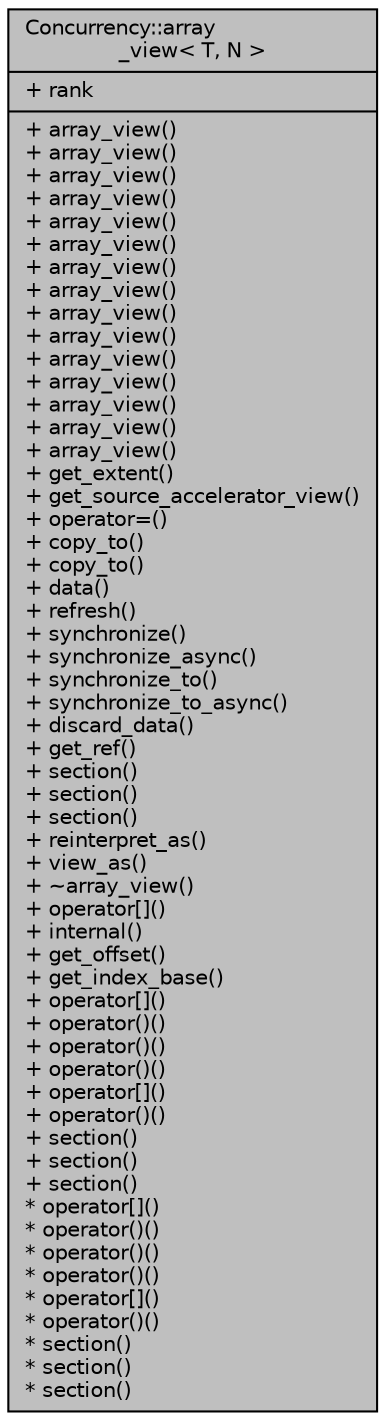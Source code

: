 digraph "Concurrency::array_view&lt; T, N &gt;"
{
  edge [fontname="Helvetica",fontsize="10",labelfontname="Helvetica",labelfontsize="10"];
  node [fontname="Helvetica",fontsize="10",shape=record];
  Node1 [label="{Concurrency::array\l_view\< T, N \>\n|+ rank\l|+ array_view()\l+ array_view()\l+ array_view()\l+ array_view()\l+ array_view()\l+ array_view()\l+ array_view()\l+ array_view()\l+ array_view()\l+ array_view()\l+ array_view()\l+ array_view()\l+ array_view()\l+ array_view()\l+ array_view()\l+ get_extent()\l+ get_source_accelerator_view()\l+ operator=()\l+ copy_to()\l+ copy_to()\l+ data()\l+ refresh()\l+ synchronize()\l+ synchronize_async()\l+ synchronize_to()\l+ synchronize_to_async()\l+ discard_data()\l+ get_ref()\l+ section()\l+ section()\l+ section()\l+ reinterpret_as()\l+ view_as()\l+ ~array_view()\l+ operator[]()\l+ internal()\l+ get_offset()\l+ get_index_base()\l+ operator[]()\l+ operator()()\l+ operator()()\l+ operator()()\l+ operator[]()\l+ operator()()\l+ section()\l+ section()\l+ section()\l* operator[]()\l* operator()()\l* operator()()\l* operator()()\l* operator[]()\l* operator()()\l* section()\l* section()\l* section()\l}",height=0.2,width=0.4,color="black", fillcolor="grey75", style="filled", fontcolor="black"];
}
